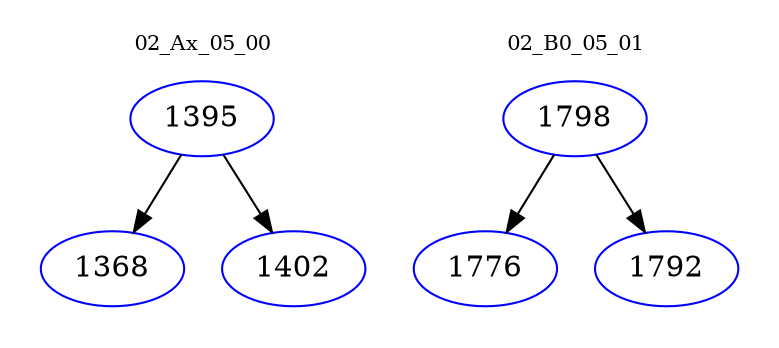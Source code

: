 digraph{
subgraph cluster_0 {
color = white
label = "02_Ax_05_00";
fontsize=10;
T0_1395 [label="1395", color="blue"]
T0_1395 -> T0_1368 [color="black"]
T0_1368 [label="1368", color="blue"]
T0_1395 -> T0_1402 [color="black"]
T0_1402 [label="1402", color="blue"]
}
subgraph cluster_1 {
color = white
label = "02_B0_05_01";
fontsize=10;
T1_1798 [label="1798", color="blue"]
T1_1798 -> T1_1776 [color="black"]
T1_1776 [label="1776", color="blue"]
T1_1798 -> T1_1792 [color="black"]
T1_1792 [label="1792", color="blue"]
}
}
